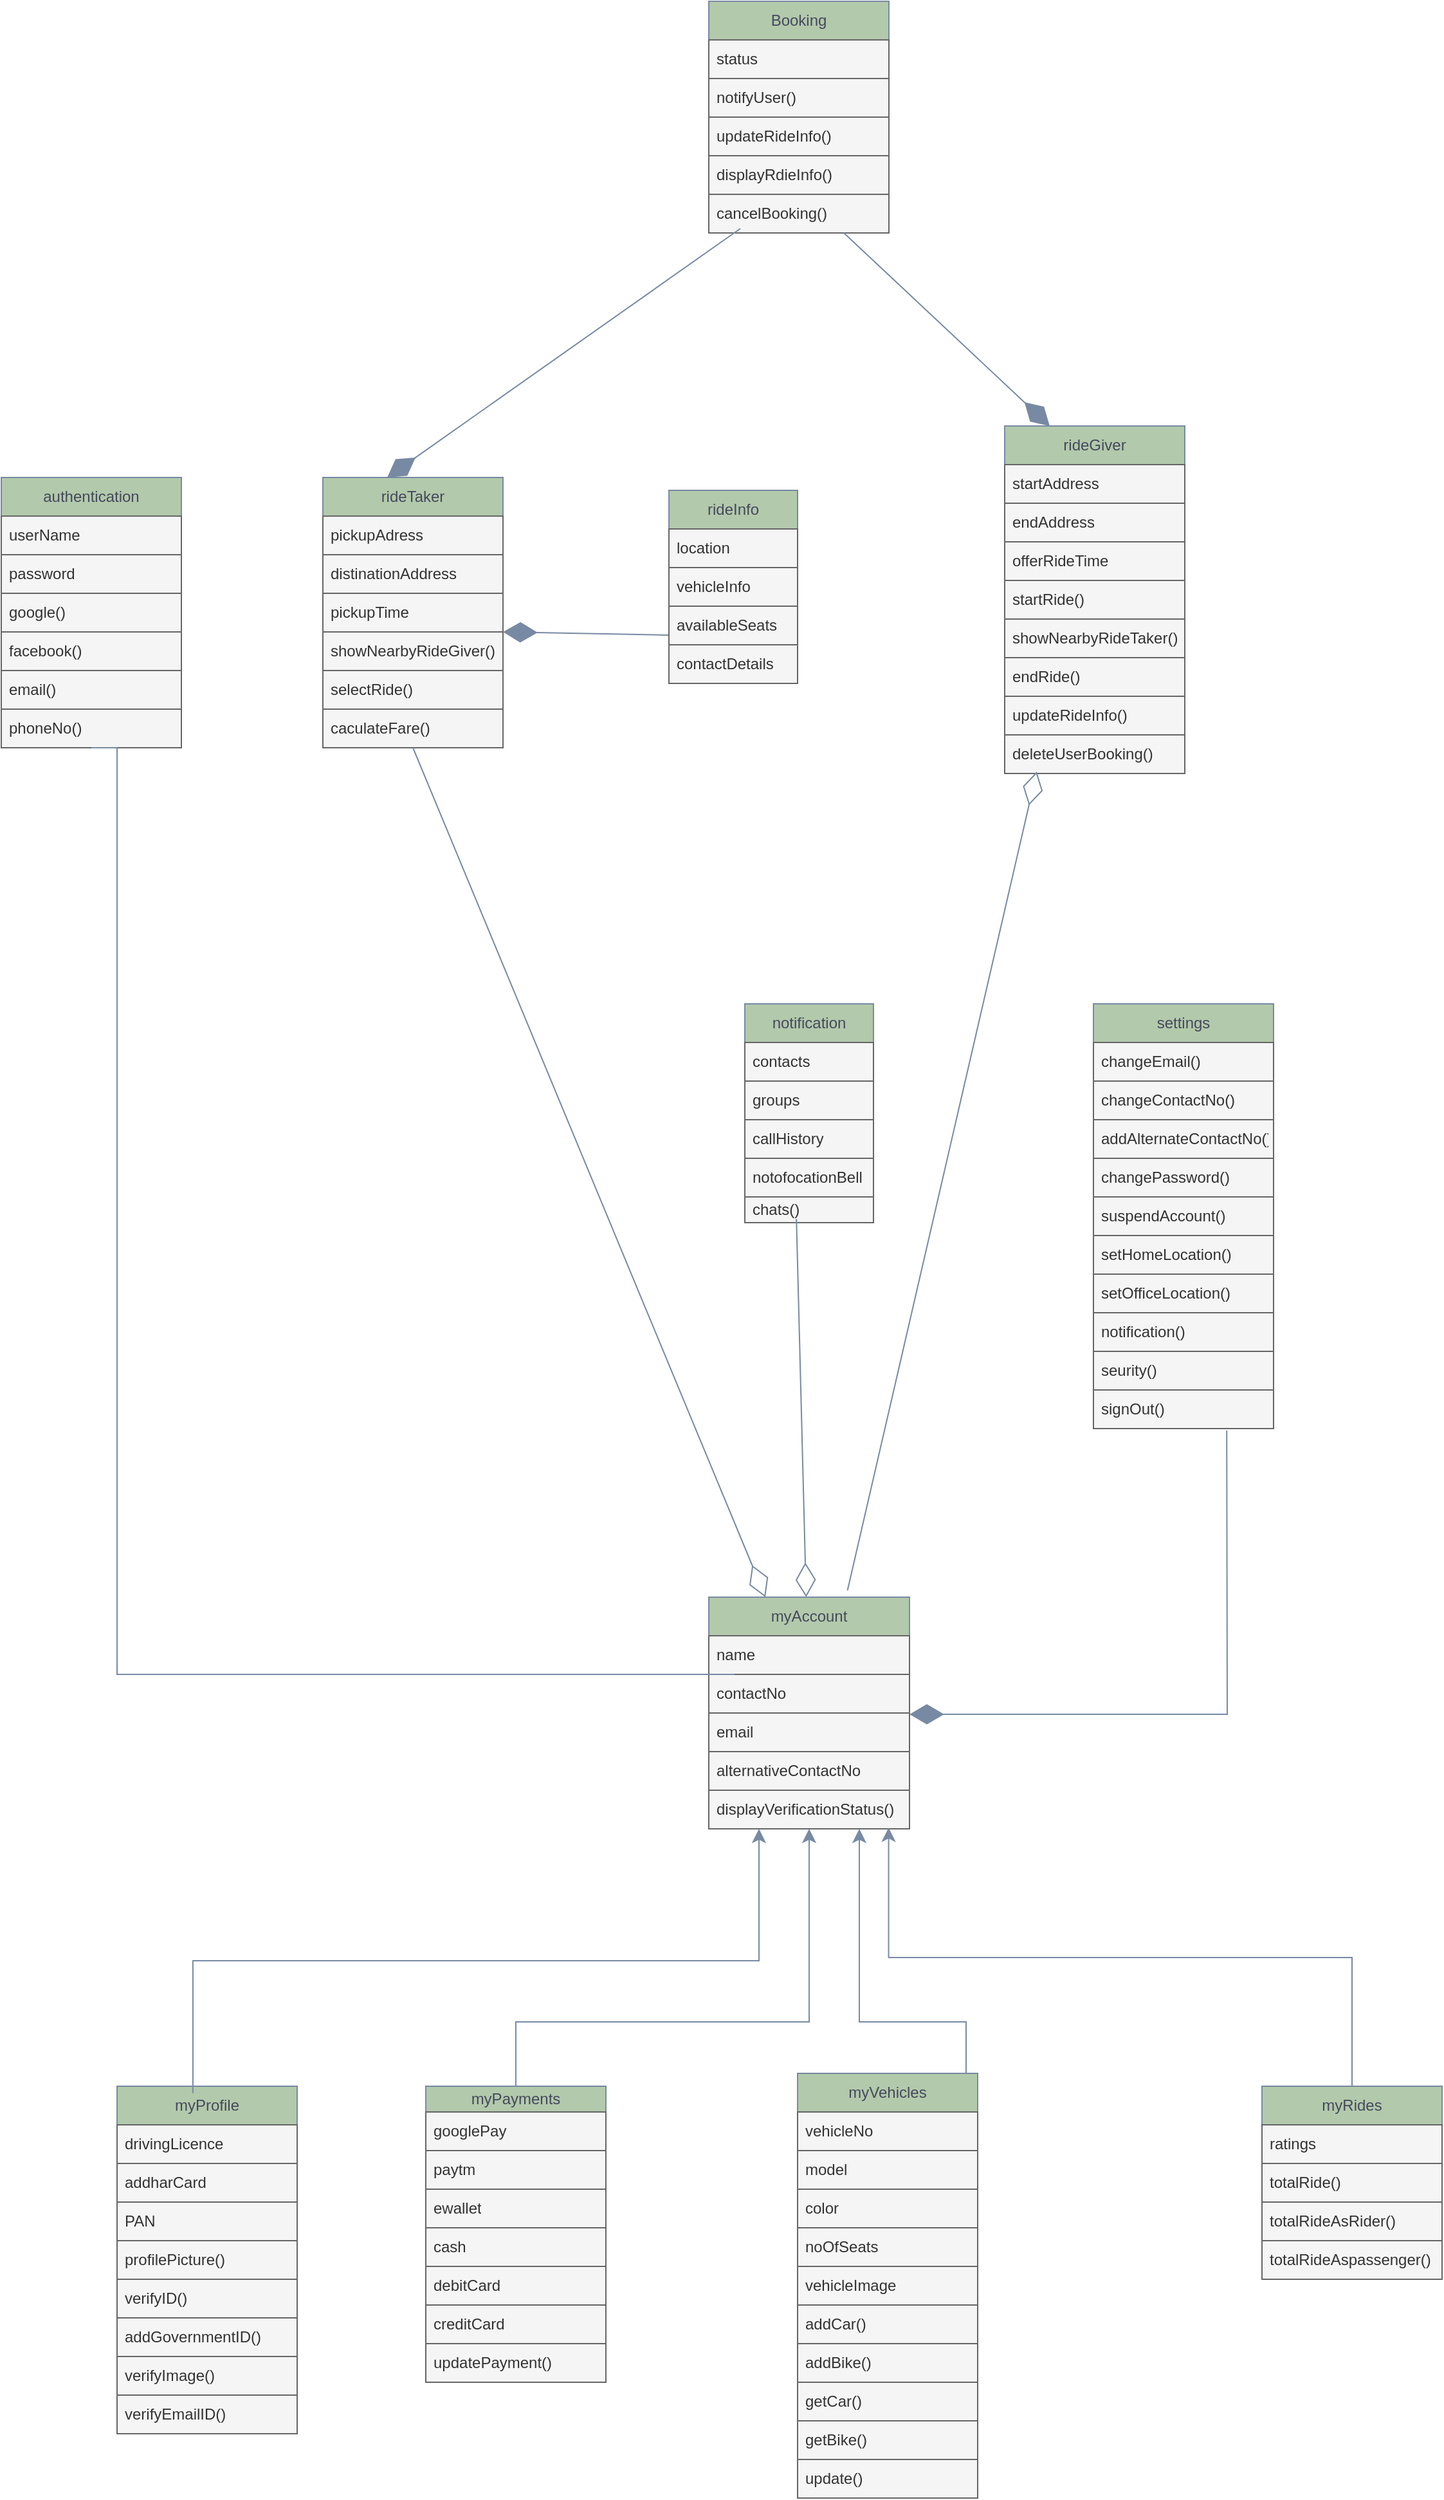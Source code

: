 <mxfile version="26.0.13">
  <diagram id="C5RBs43oDa-KdzZeNtuy" name="Page-1">
    <mxGraphModel dx="2625" dy="1510" grid="1" gridSize="10" guides="1" tooltips="1" connect="1" arrows="1" fold="1" page="1" pageScale="1" pageWidth="1500" pageHeight="1169" math="0" shadow="0">
      <root>
        <mxCell id="WIyWlLk6GJQsqaUBKTNV-0" />
        <mxCell id="WIyWlLk6GJQsqaUBKTNV-1" parent="WIyWlLk6GJQsqaUBKTNV-0" />
        <mxCell id="l2krwQJJ0GGQ2-K5IFNh-0" value="rideTaker" style="swimlane;fontStyle=0;childLayout=stackLayout;horizontal=1;startSize=30;horizontalStack=0;resizeParent=1;resizeParentMax=0;resizeLast=0;collapsible=1;marginBottom=0;whiteSpace=wrap;html=1;labelBackgroundColor=none;fillColor=#B2C9AB;strokeColor=#788AA3;fontColor=#46495D;" parent="WIyWlLk6GJQsqaUBKTNV-1" vertex="1">
          <mxGeometry x="400" y="420" width="140" height="210" as="geometry" />
        </mxCell>
        <mxCell id="l2krwQJJ0GGQ2-K5IFNh-1" value="pickupAdress" style="text;strokeColor=#666666;fillColor=#f5f5f5;align=left;verticalAlign=middle;spacingLeft=4;spacingRight=4;overflow=hidden;points=[[0,0.5],[1,0.5]];portConstraint=eastwest;rotatable=0;whiteSpace=wrap;html=1;labelBackgroundColor=none;fontColor=#333333;" parent="l2krwQJJ0GGQ2-K5IFNh-0" vertex="1">
          <mxGeometry y="30" width="140" height="30" as="geometry" />
        </mxCell>
        <mxCell id="l2krwQJJ0GGQ2-K5IFNh-2" value="distinationAddress" style="text;strokeColor=#666666;fillColor=#f5f5f5;align=left;verticalAlign=middle;spacingLeft=4;spacingRight=4;overflow=hidden;points=[[0,0.5],[1,0.5]];portConstraint=eastwest;rotatable=0;whiteSpace=wrap;html=1;labelBackgroundColor=none;fontColor=#333333;" parent="l2krwQJJ0GGQ2-K5IFNh-0" vertex="1">
          <mxGeometry y="60" width="140" height="30" as="geometry" />
        </mxCell>
        <mxCell id="l2krwQJJ0GGQ2-K5IFNh-3" value="pickupTime" style="text;strokeColor=#666666;fillColor=#f5f5f5;align=left;verticalAlign=middle;spacingLeft=4;spacingRight=4;overflow=hidden;points=[[0,0.5],[1,0.5]];portConstraint=eastwest;rotatable=0;whiteSpace=wrap;html=1;labelBackgroundColor=none;fontColor=#333333;" parent="l2krwQJJ0GGQ2-K5IFNh-0" vertex="1">
          <mxGeometry y="90" width="140" height="30" as="geometry" />
        </mxCell>
        <mxCell id="l2krwQJJ0GGQ2-K5IFNh-116" value="" style="endArrow=diamondThin;endFill=1;endSize=24;html=1;rounded=0;strokeColor=#788AA3;fontColor=#46495D;fillColor=#B2C9AB;exitX=0;exitY=0.75;exitDx=0;exitDy=0;" parent="l2krwQJJ0GGQ2-K5IFNh-0" source="l2krwQJJ0GGQ2-K5IFNh-8" edge="1">
          <mxGeometry width="160" relative="1" as="geometry">
            <mxPoint x="-20" y="120" as="sourcePoint" />
            <mxPoint x="140" y="120" as="targetPoint" />
          </mxGeometry>
        </mxCell>
        <mxCell id="l2krwQJJ0GGQ2-K5IFNh-64" value="showNearbyRideGiver()" style="text;strokeColor=#666666;fillColor=#f5f5f5;align=left;verticalAlign=middle;spacingLeft=4;spacingRight=4;overflow=hidden;points=[[0,0.5],[1,0.5]];portConstraint=eastwest;rotatable=0;whiteSpace=wrap;html=1;labelBackgroundColor=none;fontColor=#333333;" parent="l2krwQJJ0GGQ2-K5IFNh-0" vertex="1">
          <mxGeometry y="120" width="140" height="30" as="geometry" />
        </mxCell>
        <mxCell id="l2krwQJJ0GGQ2-K5IFNh-63" value="selectRide()" style="text;strokeColor=#666666;fillColor=#f5f5f5;align=left;verticalAlign=middle;spacingLeft=4;spacingRight=4;overflow=hidden;points=[[0,0.5],[1,0.5]];portConstraint=eastwest;rotatable=0;whiteSpace=wrap;html=1;labelBackgroundColor=none;fontColor=#333333;" parent="l2krwQJJ0GGQ2-K5IFNh-0" vertex="1">
          <mxGeometry y="150" width="140" height="30" as="geometry" />
        </mxCell>
        <mxCell id="l2krwQJJ0GGQ2-K5IFNh-62" value="caculateFare()" style="text;strokeColor=#666666;fillColor=#f5f5f5;align=left;verticalAlign=middle;spacingLeft=4;spacingRight=4;overflow=hidden;points=[[0,0.5],[1,0.5]];portConstraint=eastwest;rotatable=0;whiteSpace=wrap;html=1;labelBackgroundColor=none;fontColor=#333333;" parent="l2krwQJJ0GGQ2-K5IFNh-0" vertex="1">
          <mxGeometry y="180" width="140" height="30" as="geometry" />
        </mxCell>
        <mxCell id="l2krwQJJ0GGQ2-K5IFNh-4" value="authentication" style="swimlane;fontStyle=0;childLayout=stackLayout;horizontal=1;startSize=30;horizontalStack=0;resizeParent=1;resizeParentMax=0;resizeLast=0;collapsible=1;marginBottom=0;whiteSpace=wrap;html=1;labelBackgroundColor=none;fillColor=#B2C9AB;strokeColor=#788AA3;fontColor=#46495D;" parent="WIyWlLk6GJQsqaUBKTNV-1" vertex="1">
          <mxGeometry x="150" y="420" width="140" height="210" as="geometry" />
        </mxCell>
        <mxCell id="l2krwQJJ0GGQ2-K5IFNh-5" value="userName" style="text;strokeColor=#666666;fillColor=#f5f5f5;align=left;verticalAlign=middle;spacingLeft=4;spacingRight=4;overflow=hidden;points=[[0,0.5],[1,0.5]];portConstraint=eastwest;rotatable=0;whiteSpace=wrap;html=1;labelBackgroundColor=none;fontColor=#333333;" parent="l2krwQJJ0GGQ2-K5IFNh-4" vertex="1">
          <mxGeometry y="30" width="140" height="30" as="geometry" />
        </mxCell>
        <mxCell id="l2krwQJJ0GGQ2-K5IFNh-6" value="password" style="text;strokeColor=#666666;fillColor=#f5f5f5;align=left;verticalAlign=middle;spacingLeft=4;spacingRight=4;overflow=hidden;points=[[0,0.5],[1,0.5]];portConstraint=eastwest;rotatable=0;whiteSpace=wrap;html=1;labelBackgroundColor=none;fontColor=#333333;" parent="l2krwQJJ0GGQ2-K5IFNh-4" vertex="1">
          <mxGeometry y="60" width="140" height="30" as="geometry" />
        </mxCell>
        <mxCell id="l2krwQJJ0GGQ2-K5IFNh-7" value="google()" style="text;strokeColor=#666666;fillColor=#f5f5f5;align=left;verticalAlign=middle;spacingLeft=4;spacingRight=4;overflow=hidden;points=[[0,0.5],[1,0.5]];portConstraint=eastwest;rotatable=0;whiteSpace=wrap;html=1;labelBackgroundColor=none;fontColor=#333333;" parent="l2krwQJJ0GGQ2-K5IFNh-4" vertex="1">
          <mxGeometry y="90" width="140" height="30" as="geometry" />
        </mxCell>
        <mxCell id="l2krwQJJ0GGQ2-K5IFNh-61" value="facebook()" style="text;strokeColor=#666666;fillColor=#f5f5f5;align=left;verticalAlign=middle;spacingLeft=4;spacingRight=4;overflow=hidden;points=[[0,0.5],[1,0.5]];portConstraint=eastwest;rotatable=0;whiteSpace=wrap;html=1;labelBackgroundColor=none;fontColor=#333333;" parent="l2krwQJJ0GGQ2-K5IFNh-4" vertex="1">
          <mxGeometry y="120" width="140" height="30" as="geometry" />
        </mxCell>
        <mxCell id="l2krwQJJ0GGQ2-K5IFNh-60" value="email()" style="text;strokeColor=#666666;fillColor=#f5f5f5;align=left;verticalAlign=middle;spacingLeft=4;spacingRight=4;overflow=hidden;points=[[0,0.5],[1,0.5]];portConstraint=eastwest;rotatable=0;whiteSpace=wrap;html=1;labelBackgroundColor=none;fontColor=#333333;" parent="l2krwQJJ0GGQ2-K5IFNh-4" vertex="1">
          <mxGeometry y="150" width="140" height="30" as="geometry" />
        </mxCell>
        <mxCell id="l2krwQJJ0GGQ2-K5IFNh-59" value="phoneNo()" style="text;strokeColor=#666666;fillColor=#f5f5f5;align=left;verticalAlign=middle;spacingLeft=4;spacingRight=4;overflow=hidden;points=[[0,0.5],[1,0.5]];portConstraint=eastwest;rotatable=0;whiteSpace=wrap;html=1;labelBackgroundColor=none;fontColor=#333333;" parent="l2krwQJJ0GGQ2-K5IFNh-4" vertex="1">
          <mxGeometry y="180" width="140" height="30" as="geometry" />
        </mxCell>
        <mxCell id="l2krwQJJ0GGQ2-K5IFNh-8" value="rideInfo" style="swimlane;fontStyle=0;childLayout=stackLayout;horizontal=1;startSize=30;horizontalStack=0;resizeParent=1;resizeParentMax=0;resizeLast=0;collapsible=1;marginBottom=0;whiteSpace=wrap;html=1;labelBackgroundColor=none;fillColor=#B2C9AB;strokeColor=#788AA3;fontColor=#46495D;" parent="WIyWlLk6GJQsqaUBKTNV-1" vertex="1">
          <mxGeometry x="669" y="430" width="100" height="150" as="geometry" />
        </mxCell>
        <mxCell id="l2krwQJJ0GGQ2-K5IFNh-9" value="location" style="text;strokeColor=#666666;fillColor=#f5f5f5;align=left;verticalAlign=middle;spacingLeft=4;spacingRight=4;overflow=hidden;points=[[0,0.5],[1,0.5]];portConstraint=eastwest;rotatable=0;whiteSpace=wrap;html=1;labelBackgroundColor=none;fontColor=#333333;" parent="l2krwQJJ0GGQ2-K5IFNh-8" vertex="1">
          <mxGeometry y="30" width="100" height="30" as="geometry" />
        </mxCell>
        <mxCell id="l2krwQJJ0GGQ2-K5IFNh-10" value="vehicleInfo" style="text;strokeColor=#666666;fillColor=#f5f5f5;align=left;verticalAlign=middle;spacingLeft=4;spacingRight=4;overflow=hidden;points=[[0,0.5],[1,0.5]];portConstraint=eastwest;rotatable=0;whiteSpace=wrap;html=1;labelBackgroundColor=none;fontColor=#333333;" parent="l2krwQJJ0GGQ2-K5IFNh-8" vertex="1">
          <mxGeometry y="60" width="100" height="30" as="geometry" />
        </mxCell>
        <mxCell id="l2krwQJJ0GGQ2-K5IFNh-11" value="availableSeats" style="text;strokeColor=#666666;fillColor=#f5f5f5;align=left;verticalAlign=middle;spacingLeft=4;spacingRight=4;overflow=hidden;points=[[0,0.5],[1,0.5]];portConstraint=eastwest;rotatable=0;whiteSpace=wrap;html=1;labelBackgroundColor=none;fontColor=#333333;" parent="l2krwQJJ0GGQ2-K5IFNh-8" vertex="1">
          <mxGeometry y="90" width="100" height="30" as="geometry" />
        </mxCell>
        <mxCell id="l2krwQJJ0GGQ2-K5IFNh-65" value="contactDetails" style="text;strokeColor=#666666;fillColor=#f5f5f5;align=left;verticalAlign=middle;spacingLeft=4;spacingRight=4;overflow=hidden;points=[[0,0.5],[1,0.5]];portConstraint=eastwest;rotatable=0;whiteSpace=wrap;html=1;labelBackgroundColor=none;fontColor=#333333;" parent="l2krwQJJ0GGQ2-K5IFNh-8" vertex="1">
          <mxGeometry y="120" width="100" height="30" as="geometry" />
        </mxCell>
        <mxCell id="l2krwQJJ0GGQ2-K5IFNh-12" value="rideGiver" style="swimlane;fontStyle=0;childLayout=stackLayout;horizontal=1;startSize=30;horizontalStack=0;resizeParent=1;resizeParentMax=0;resizeLast=0;collapsible=1;marginBottom=0;whiteSpace=wrap;html=1;labelBackgroundColor=none;fillColor=#B2C9AB;strokeColor=#788AA3;fontColor=#46495D;" parent="WIyWlLk6GJQsqaUBKTNV-1" vertex="1">
          <mxGeometry x="930" y="380" width="140" height="270" as="geometry" />
        </mxCell>
        <mxCell id="l2krwQJJ0GGQ2-K5IFNh-13" value="startAddress" style="text;strokeColor=#666666;fillColor=#f5f5f5;align=left;verticalAlign=middle;spacingLeft=4;spacingRight=4;overflow=hidden;points=[[0,0.5],[1,0.5]];portConstraint=eastwest;rotatable=0;whiteSpace=wrap;html=1;labelBackgroundColor=none;fontColor=#333333;" parent="l2krwQJJ0GGQ2-K5IFNh-12" vertex="1">
          <mxGeometry y="30" width="140" height="30" as="geometry" />
        </mxCell>
        <mxCell id="l2krwQJJ0GGQ2-K5IFNh-14" value="endAddress" style="text;strokeColor=#666666;fillColor=#f5f5f5;align=left;verticalAlign=middle;spacingLeft=4;spacingRight=4;overflow=hidden;points=[[0,0.5],[1,0.5]];portConstraint=eastwest;rotatable=0;whiteSpace=wrap;html=1;labelBackgroundColor=none;fontColor=#333333;" parent="l2krwQJJ0GGQ2-K5IFNh-12" vertex="1">
          <mxGeometry y="60" width="140" height="30" as="geometry" />
        </mxCell>
        <mxCell id="l2krwQJJ0GGQ2-K5IFNh-15" value="offerRideTime" style="text;strokeColor=#666666;fillColor=#f5f5f5;align=left;verticalAlign=middle;spacingLeft=4;spacingRight=4;overflow=hidden;points=[[0,0.5],[1,0.5]];portConstraint=eastwest;rotatable=0;whiteSpace=wrap;html=1;labelBackgroundColor=none;fontColor=#333333;" parent="l2krwQJJ0GGQ2-K5IFNh-12" vertex="1">
          <mxGeometry y="90" width="140" height="30" as="geometry" />
        </mxCell>
        <mxCell id="l2krwQJJ0GGQ2-K5IFNh-70" value="startRide()" style="text;strokeColor=#666666;fillColor=#f5f5f5;align=left;verticalAlign=middle;spacingLeft=4;spacingRight=4;overflow=hidden;points=[[0,0.5],[1,0.5]];portConstraint=eastwest;rotatable=0;whiteSpace=wrap;html=1;labelBackgroundColor=none;fontColor=#333333;" parent="l2krwQJJ0GGQ2-K5IFNh-12" vertex="1">
          <mxGeometry y="120" width="140" height="30" as="geometry" />
        </mxCell>
        <mxCell id="l2krwQJJ0GGQ2-K5IFNh-69" value="showNearbyRideTaker()" style="text;strokeColor=#666666;fillColor=#f5f5f5;align=left;verticalAlign=middle;spacingLeft=4;spacingRight=4;overflow=hidden;points=[[0,0.5],[1,0.5]];portConstraint=eastwest;rotatable=0;whiteSpace=wrap;html=1;labelBackgroundColor=none;fontColor=#333333;" parent="l2krwQJJ0GGQ2-K5IFNh-12" vertex="1">
          <mxGeometry y="150" width="140" height="30" as="geometry" />
        </mxCell>
        <mxCell id="l2krwQJJ0GGQ2-K5IFNh-68" value="endRide()" style="text;strokeColor=#666666;fillColor=#f5f5f5;align=left;verticalAlign=middle;spacingLeft=4;spacingRight=4;overflow=hidden;points=[[0,0.5],[1,0.5]];portConstraint=eastwest;rotatable=0;whiteSpace=wrap;html=1;labelBackgroundColor=none;fontColor=#333333;" parent="l2krwQJJ0GGQ2-K5IFNh-12" vertex="1">
          <mxGeometry y="180" width="140" height="30" as="geometry" />
        </mxCell>
        <mxCell id="l2krwQJJ0GGQ2-K5IFNh-67" value="updateRideInfo()" style="text;strokeColor=#666666;fillColor=#f5f5f5;align=left;verticalAlign=middle;spacingLeft=4;spacingRight=4;overflow=hidden;points=[[0,0.5],[1,0.5]];portConstraint=eastwest;rotatable=0;whiteSpace=wrap;html=1;labelBackgroundColor=none;fontColor=#333333;" parent="l2krwQJJ0GGQ2-K5IFNh-12" vertex="1">
          <mxGeometry y="210" width="140" height="30" as="geometry" />
        </mxCell>
        <mxCell id="l2krwQJJ0GGQ2-K5IFNh-66" value="deleteUserBooking()" style="text;strokeColor=#666666;fillColor=#f5f5f5;align=left;verticalAlign=middle;spacingLeft=4;spacingRight=4;overflow=hidden;points=[[0,0.5],[1,0.5]];portConstraint=eastwest;rotatable=0;whiteSpace=wrap;html=1;labelBackgroundColor=none;fontColor=#333333;" parent="l2krwQJJ0GGQ2-K5IFNh-12" vertex="1">
          <mxGeometry y="240" width="140" height="30" as="geometry" />
        </mxCell>
        <mxCell id="l2krwQJJ0GGQ2-K5IFNh-16" value="notification" style="swimlane;fontStyle=0;childLayout=stackLayout;horizontal=1;startSize=30;horizontalStack=0;resizeParent=1;resizeParentMax=0;resizeLast=0;collapsible=1;marginBottom=0;whiteSpace=wrap;html=1;labelBackgroundColor=none;fillColor=#B2C9AB;strokeColor=#788AA3;fontColor=#46495D;" parent="WIyWlLk6GJQsqaUBKTNV-1" vertex="1">
          <mxGeometry x="728" y="829" width="100" height="170" as="geometry" />
        </mxCell>
        <mxCell id="l2krwQJJ0GGQ2-K5IFNh-17" value="contacts" style="text;strokeColor=#666666;fillColor=#f5f5f5;align=left;verticalAlign=middle;spacingLeft=4;spacingRight=4;overflow=hidden;points=[[0,0.5],[1,0.5]];portConstraint=eastwest;rotatable=0;whiteSpace=wrap;html=1;labelBackgroundColor=none;fontColor=#333333;" parent="l2krwQJJ0GGQ2-K5IFNh-16" vertex="1">
          <mxGeometry y="30" width="100" height="30" as="geometry" />
        </mxCell>
        <mxCell id="l2krwQJJ0GGQ2-K5IFNh-18" value="groups" style="text;strokeColor=#666666;fillColor=#f5f5f5;align=left;verticalAlign=middle;spacingLeft=4;spacingRight=4;overflow=hidden;points=[[0,0.5],[1,0.5]];portConstraint=eastwest;rotatable=0;whiteSpace=wrap;html=1;labelBackgroundColor=none;fontColor=#333333;" parent="l2krwQJJ0GGQ2-K5IFNh-16" vertex="1">
          <mxGeometry y="60" width="100" height="30" as="geometry" />
        </mxCell>
        <mxCell id="l2krwQJJ0GGQ2-K5IFNh-19" value="callHistory" style="text;strokeColor=#666666;fillColor=#f5f5f5;align=left;verticalAlign=middle;spacingLeft=4;spacingRight=4;overflow=hidden;points=[[0,0.5],[1,0.5]];portConstraint=eastwest;rotatable=0;whiteSpace=wrap;html=1;labelBackgroundColor=none;fontColor=#333333;" parent="l2krwQJJ0GGQ2-K5IFNh-16" vertex="1">
          <mxGeometry y="90" width="100" height="30" as="geometry" />
        </mxCell>
        <mxCell id="l2krwQJJ0GGQ2-K5IFNh-72" value="notofocationBell" style="text;strokeColor=#666666;fillColor=#f5f5f5;align=left;verticalAlign=middle;spacingLeft=4;spacingRight=4;overflow=hidden;points=[[0,0.5],[1,0.5]];portConstraint=eastwest;rotatable=0;whiteSpace=wrap;html=1;labelBackgroundColor=none;fontColor=#333333;" parent="l2krwQJJ0GGQ2-K5IFNh-16" vertex="1">
          <mxGeometry y="120" width="100" height="30" as="geometry" />
        </mxCell>
        <mxCell id="l2krwQJJ0GGQ2-K5IFNh-71" value="chats()" style="text;strokeColor=#666666;fillColor=#f5f5f5;align=left;verticalAlign=middle;spacingLeft=4;spacingRight=4;overflow=hidden;points=[[0,0.5],[1,0.5]];portConstraint=eastwest;rotatable=0;whiteSpace=wrap;html=1;labelBackgroundColor=none;fontColor=#333333;" parent="l2krwQJJ0GGQ2-K5IFNh-16" vertex="1">
          <mxGeometry y="150" width="100" height="20" as="geometry" />
        </mxCell>
        <mxCell id="l2krwQJJ0GGQ2-K5IFNh-24" value="settings" style="swimlane;fontStyle=0;childLayout=stackLayout;horizontal=1;startSize=30;horizontalStack=0;resizeParent=1;resizeParentMax=0;resizeLast=0;collapsible=1;marginBottom=0;whiteSpace=wrap;html=1;labelBackgroundColor=none;fillColor=#B2C9AB;strokeColor=#788AA3;fontColor=#46495D;" parent="WIyWlLk6GJQsqaUBKTNV-1" vertex="1">
          <mxGeometry x="999" y="829" width="140" height="330" as="geometry" />
        </mxCell>
        <mxCell id="l2krwQJJ0GGQ2-K5IFNh-25" value="changeEmail()" style="text;strokeColor=#666666;fillColor=#f5f5f5;align=left;verticalAlign=middle;spacingLeft=4;spacingRight=4;overflow=hidden;points=[[0,0.5],[1,0.5]];portConstraint=eastwest;rotatable=0;whiteSpace=wrap;html=1;labelBackgroundColor=none;fontColor=#333333;" parent="l2krwQJJ0GGQ2-K5IFNh-24" vertex="1">
          <mxGeometry y="30" width="140" height="30" as="geometry" />
        </mxCell>
        <mxCell id="l2krwQJJ0GGQ2-K5IFNh-26" value="changeContactNo()" style="text;strokeColor=#666666;fillColor=#f5f5f5;align=left;verticalAlign=middle;spacingLeft=4;spacingRight=4;overflow=hidden;points=[[0,0.5],[1,0.5]];portConstraint=eastwest;rotatable=0;whiteSpace=wrap;html=1;labelBackgroundColor=none;fontColor=#333333;" parent="l2krwQJJ0GGQ2-K5IFNh-24" vertex="1">
          <mxGeometry y="60" width="140" height="30" as="geometry" />
        </mxCell>
        <mxCell id="l2krwQJJ0GGQ2-K5IFNh-27" value="addAlternateContactNo()" style="text;strokeColor=#666666;fillColor=#f5f5f5;align=left;verticalAlign=middle;spacingLeft=4;spacingRight=4;overflow=hidden;points=[[0,0.5],[1,0.5]];portConstraint=eastwest;rotatable=0;whiteSpace=wrap;html=1;labelBackgroundColor=none;fontColor=#333333;" parent="l2krwQJJ0GGQ2-K5IFNh-24" vertex="1">
          <mxGeometry y="90" width="140" height="30" as="geometry" />
        </mxCell>
        <mxCell id="l2krwQJJ0GGQ2-K5IFNh-79" value="changePassword()" style="text;strokeColor=#666666;fillColor=#f5f5f5;align=left;verticalAlign=middle;spacingLeft=4;spacingRight=4;overflow=hidden;points=[[0,0.5],[1,0.5]];portConstraint=eastwest;rotatable=0;whiteSpace=wrap;html=1;labelBackgroundColor=none;fontColor=#333333;" parent="l2krwQJJ0GGQ2-K5IFNh-24" vertex="1">
          <mxGeometry y="120" width="140" height="30" as="geometry" />
        </mxCell>
        <mxCell id="l2krwQJJ0GGQ2-K5IFNh-78" value="suspendAccount()" style="text;strokeColor=#666666;fillColor=#f5f5f5;align=left;verticalAlign=middle;spacingLeft=4;spacingRight=4;overflow=hidden;points=[[0,0.5],[1,0.5]];portConstraint=eastwest;rotatable=0;whiteSpace=wrap;html=1;labelBackgroundColor=none;fontColor=#333333;" parent="l2krwQJJ0GGQ2-K5IFNh-24" vertex="1">
          <mxGeometry y="150" width="140" height="30" as="geometry" />
        </mxCell>
        <mxCell id="l2krwQJJ0GGQ2-K5IFNh-77" value="setHomeLocation()" style="text;strokeColor=#666666;fillColor=#f5f5f5;align=left;verticalAlign=middle;spacingLeft=4;spacingRight=4;overflow=hidden;points=[[0,0.5],[1,0.5]];portConstraint=eastwest;rotatable=0;whiteSpace=wrap;html=1;labelBackgroundColor=none;fontColor=#333333;" parent="l2krwQJJ0GGQ2-K5IFNh-24" vertex="1">
          <mxGeometry y="180" width="140" height="30" as="geometry" />
        </mxCell>
        <mxCell id="l2krwQJJ0GGQ2-K5IFNh-76" value="setOfficeLocation()" style="text;strokeColor=#666666;fillColor=#f5f5f5;align=left;verticalAlign=middle;spacingLeft=4;spacingRight=4;overflow=hidden;points=[[0,0.5],[1,0.5]];portConstraint=eastwest;rotatable=0;whiteSpace=wrap;html=1;labelBackgroundColor=none;fontColor=#333333;" parent="l2krwQJJ0GGQ2-K5IFNh-24" vertex="1">
          <mxGeometry y="210" width="140" height="30" as="geometry" />
        </mxCell>
        <mxCell id="l2krwQJJ0GGQ2-K5IFNh-75" value="notification()" style="text;strokeColor=#666666;fillColor=#f5f5f5;align=left;verticalAlign=middle;spacingLeft=4;spacingRight=4;overflow=hidden;points=[[0,0.5],[1,0.5]];portConstraint=eastwest;rotatable=0;whiteSpace=wrap;html=1;labelBackgroundColor=none;fontColor=#333333;" parent="l2krwQJJ0GGQ2-K5IFNh-24" vertex="1">
          <mxGeometry y="240" width="140" height="30" as="geometry" />
        </mxCell>
        <mxCell id="l2krwQJJ0GGQ2-K5IFNh-74" value="seurity()" style="text;strokeColor=#666666;fillColor=#f5f5f5;align=left;verticalAlign=middle;spacingLeft=4;spacingRight=4;overflow=hidden;points=[[0,0.5],[1,0.5]];portConstraint=eastwest;rotatable=0;whiteSpace=wrap;html=1;labelBackgroundColor=none;fontColor=#333333;" parent="l2krwQJJ0GGQ2-K5IFNh-24" vertex="1">
          <mxGeometry y="270" width="140" height="30" as="geometry" />
        </mxCell>
        <mxCell id="l2krwQJJ0GGQ2-K5IFNh-73" value="signOut()" style="text;strokeColor=#666666;fillColor=#f5f5f5;align=left;verticalAlign=middle;spacingLeft=4;spacingRight=4;overflow=hidden;points=[[0,0.5],[1,0.5]];portConstraint=eastwest;rotatable=0;whiteSpace=wrap;html=1;labelBackgroundColor=none;fontColor=#333333;" parent="l2krwQJJ0GGQ2-K5IFNh-24" vertex="1">
          <mxGeometry y="300" width="140" height="30" as="geometry" />
        </mxCell>
        <mxCell id="l2krwQJJ0GGQ2-K5IFNh-28" value="myAccount" style="swimlane;fontStyle=0;childLayout=stackLayout;horizontal=1;startSize=30;horizontalStack=0;resizeParent=1;resizeParentMax=0;resizeLast=0;collapsible=1;marginBottom=0;whiteSpace=wrap;html=1;labelBackgroundColor=none;fillColor=#B2C9AB;strokeColor=#788AA3;fontColor=#46495D;" parent="WIyWlLk6GJQsqaUBKTNV-1" vertex="1">
          <mxGeometry x="700" y="1290" width="156" height="180" as="geometry" />
        </mxCell>
        <mxCell id="l2krwQJJ0GGQ2-K5IFNh-29" value="name" style="text;strokeColor=#666666;fillColor=#f5f5f5;align=left;verticalAlign=middle;spacingLeft=4;spacingRight=4;overflow=hidden;points=[[0,0.5],[1,0.5]];portConstraint=eastwest;rotatable=0;whiteSpace=wrap;html=1;labelBackgroundColor=none;fontColor=#333333;" parent="l2krwQJJ0GGQ2-K5IFNh-28" vertex="1">
          <mxGeometry y="30" width="156" height="30" as="geometry" />
        </mxCell>
        <mxCell id="l2krwQJJ0GGQ2-K5IFNh-30" value="contactNo" style="text;strokeColor=#666666;fillColor=#f5f5f5;align=left;verticalAlign=middle;spacingLeft=4;spacingRight=4;overflow=hidden;points=[[0,0.5],[1,0.5]];portConstraint=eastwest;rotatable=0;whiteSpace=wrap;html=1;labelBackgroundColor=none;fontColor=#333333;" parent="l2krwQJJ0GGQ2-K5IFNh-28" vertex="1">
          <mxGeometry y="60" width="156" height="30" as="geometry" />
        </mxCell>
        <mxCell id="l2krwQJJ0GGQ2-K5IFNh-31" value="email" style="text;strokeColor=#666666;fillColor=#f5f5f5;align=left;verticalAlign=middle;spacingLeft=4;spacingRight=4;overflow=hidden;points=[[0,0.5],[1,0.5]];portConstraint=eastwest;rotatable=0;whiteSpace=wrap;html=1;labelBackgroundColor=none;fontColor=#333333;" parent="l2krwQJJ0GGQ2-K5IFNh-28" vertex="1">
          <mxGeometry y="90" width="156" height="30" as="geometry" />
        </mxCell>
        <mxCell id="l2krwQJJ0GGQ2-K5IFNh-82" value="alternativeContactNo" style="text;strokeColor=#666666;fillColor=#f5f5f5;align=left;verticalAlign=middle;spacingLeft=4;spacingRight=4;overflow=hidden;points=[[0,0.5],[1,0.5]];portConstraint=eastwest;rotatable=0;whiteSpace=wrap;html=1;labelBackgroundColor=none;fontColor=#333333;" parent="l2krwQJJ0GGQ2-K5IFNh-28" vertex="1">
          <mxGeometry y="120" width="156" height="30" as="geometry" />
        </mxCell>
        <mxCell id="l2krwQJJ0GGQ2-K5IFNh-81" value="displayVerificationStatus()" style="text;strokeColor=#666666;fillColor=#f5f5f5;align=left;verticalAlign=middle;spacingLeft=4;spacingRight=4;overflow=hidden;points=[[0,0.5],[1,0.5]];portConstraint=eastwest;rotatable=0;whiteSpace=wrap;html=1;labelBackgroundColor=none;fontColor=#333333;" parent="l2krwQJJ0GGQ2-K5IFNh-28" vertex="1">
          <mxGeometry y="150" width="156" height="30" as="geometry" />
        </mxCell>
        <mxCell id="l2krwQJJ0GGQ2-K5IFNh-32" value="myPayments" style="swimlane;fontStyle=0;childLayout=stackLayout;horizontal=1;startSize=20;horizontalStack=0;resizeParent=1;resizeParentMax=0;resizeLast=0;collapsible=1;marginBottom=0;whiteSpace=wrap;html=1;labelBackgroundColor=none;fillColor=#B2C9AB;strokeColor=#788AA3;fontColor=#46495D;" parent="WIyWlLk6GJQsqaUBKTNV-1" vertex="1">
          <mxGeometry x="480" y="1670" width="140" height="230" as="geometry" />
        </mxCell>
        <mxCell id="l2krwQJJ0GGQ2-K5IFNh-33" value="googlePay" style="text;strokeColor=#666666;fillColor=#f5f5f5;align=left;verticalAlign=middle;spacingLeft=4;spacingRight=4;overflow=hidden;points=[[0,0.5],[1,0.5]];portConstraint=eastwest;rotatable=0;whiteSpace=wrap;html=1;labelBackgroundColor=none;fontColor=#333333;" parent="l2krwQJJ0GGQ2-K5IFNh-32" vertex="1">
          <mxGeometry y="20" width="140" height="30" as="geometry" />
        </mxCell>
        <mxCell id="l2krwQJJ0GGQ2-K5IFNh-34" value="paytm" style="text;strokeColor=#666666;fillColor=#f5f5f5;align=left;verticalAlign=middle;spacingLeft=4;spacingRight=4;overflow=hidden;points=[[0,0.5],[1,0.5]];portConstraint=eastwest;rotatable=0;whiteSpace=wrap;html=1;labelBackgroundColor=none;fontColor=#333333;" parent="l2krwQJJ0GGQ2-K5IFNh-32" vertex="1">
          <mxGeometry y="50" width="140" height="30" as="geometry" />
        </mxCell>
        <mxCell id="l2krwQJJ0GGQ2-K5IFNh-35" value="ewallet" style="text;strokeColor=#666666;fillColor=#f5f5f5;align=left;verticalAlign=middle;spacingLeft=4;spacingRight=4;overflow=hidden;points=[[0,0.5],[1,0.5]];portConstraint=eastwest;rotatable=0;whiteSpace=wrap;html=1;labelBackgroundColor=none;fontColor=#333333;" parent="l2krwQJJ0GGQ2-K5IFNh-32" vertex="1">
          <mxGeometry y="80" width="140" height="30" as="geometry" />
        </mxCell>
        <mxCell id="l2krwQJJ0GGQ2-K5IFNh-91" value="cash" style="text;strokeColor=#666666;fillColor=#f5f5f5;align=left;verticalAlign=middle;spacingLeft=4;spacingRight=4;overflow=hidden;points=[[0,0.5],[1,0.5]];portConstraint=eastwest;rotatable=0;whiteSpace=wrap;html=1;labelBackgroundColor=none;fontColor=#333333;" parent="l2krwQJJ0GGQ2-K5IFNh-32" vertex="1">
          <mxGeometry y="110" width="140" height="30" as="geometry" />
        </mxCell>
        <mxCell id="l2krwQJJ0GGQ2-K5IFNh-90" value="debitCard" style="text;strokeColor=#666666;fillColor=#f5f5f5;align=left;verticalAlign=middle;spacingLeft=4;spacingRight=4;overflow=hidden;points=[[0,0.5],[1,0.5]];portConstraint=eastwest;rotatable=0;whiteSpace=wrap;html=1;labelBackgroundColor=none;fontColor=#333333;" parent="l2krwQJJ0GGQ2-K5IFNh-32" vertex="1">
          <mxGeometry y="140" width="140" height="30" as="geometry" />
        </mxCell>
        <mxCell id="l2krwQJJ0GGQ2-K5IFNh-89" value="creditCard" style="text;strokeColor=#666666;fillColor=#f5f5f5;align=left;verticalAlign=middle;spacingLeft=4;spacingRight=4;overflow=hidden;points=[[0,0.5],[1,0.5]];portConstraint=eastwest;rotatable=0;whiteSpace=wrap;html=1;labelBackgroundColor=none;fontColor=#333333;" parent="l2krwQJJ0GGQ2-K5IFNh-32" vertex="1">
          <mxGeometry y="170" width="140" height="30" as="geometry" />
        </mxCell>
        <mxCell id="l2krwQJJ0GGQ2-K5IFNh-92" value="updatePayment()" style="text;strokeColor=#666666;fillColor=#f5f5f5;align=left;verticalAlign=middle;spacingLeft=4;spacingRight=4;overflow=hidden;points=[[0,0.5],[1,0.5]];portConstraint=eastwest;rotatable=0;whiteSpace=wrap;html=1;labelBackgroundColor=none;fontColor=#333333;" parent="l2krwQJJ0GGQ2-K5IFNh-32" vertex="1">
          <mxGeometry y="200" width="140" height="30" as="geometry" />
        </mxCell>
        <mxCell id="l2krwQJJ0GGQ2-K5IFNh-36" value="myVehicles" style="swimlane;fontStyle=0;childLayout=stackLayout;horizontal=1;startSize=30;horizontalStack=0;resizeParent=1;resizeParentMax=0;resizeLast=0;collapsible=1;marginBottom=0;whiteSpace=wrap;html=1;labelBackgroundColor=none;fillColor=#B2C9AB;strokeColor=#788AA3;fontColor=#46495D;" parent="WIyWlLk6GJQsqaUBKTNV-1" vertex="1">
          <mxGeometry x="769" y="1660" width="140" height="330" as="geometry" />
        </mxCell>
        <mxCell id="l2krwQJJ0GGQ2-K5IFNh-37" value="vehicleNo" style="text;strokeColor=#666666;fillColor=#f5f5f5;align=left;verticalAlign=middle;spacingLeft=4;spacingRight=4;overflow=hidden;points=[[0,0.5],[1,0.5]];portConstraint=eastwest;rotatable=0;whiteSpace=wrap;html=1;labelBackgroundColor=none;fontColor=#333333;" parent="l2krwQJJ0GGQ2-K5IFNh-36" vertex="1">
          <mxGeometry y="30" width="140" height="30" as="geometry" />
        </mxCell>
        <mxCell id="l2krwQJJ0GGQ2-K5IFNh-38" value="model" style="text;strokeColor=#666666;fillColor=#f5f5f5;align=left;verticalAlign=middle;spacingLeft=4;spacingRight=4;overflow=hidden;points=[[0,0.5],[1,0.5]];portConstraint=eastwest;rotatable=0;whiteSpace=wrap;html=1;labelBackgroundColor=none;fontColor=#333333;" parent="l2krwQJJ0GGQ2-K5IFNh-36" vertex="1">
          <mxGeometry y="60" width="140" height="30" as="geometry" />
        </mxCell>
        <mxCell id="l2krwQJJ0GGQ2-K5IFNh-39" value="color" style="text;strokeColor=#666666;fillColor=#f5f5f5;align=left;verticalAlign=middle;spacingLeft=4;spacingRight=4;overflow=hidden;points=[[0,0.5],[1,0.5]];portConstraint=eastwest;rotatable=0;whiteSpace=wrap;html=1;labelBackgroundColor=none;fontColor=#333333;" parent="l2krwQJJ0GGQ2-K5IFNh-36" vertex="1">
          <mxGeometry y="90" width="140" height="30" as="geometry" />
        </mxCell>
        <mxCell id="l2krwQJJ0GGQ2-K5IFNh-99" value="noOfSeats" style="text;strokeColor=#666666;fillColor=#f5f5f5;align=left;verticalAlign=middle;spacingLeft=4;spacingRight=4;overflow=hidden;points=[[0,0.5],[1,0.5]];portConstraint=eastwest;rotatable=0;whiteSpace=wrap;html=1;labelBackgroundColor=none;fontColor=#333333;" parent="l2krwQJJ0GGQ2-K5IFNh-36" vertex="1">
          <mxGeometry y="120" width="140" height="30" as="geometry" />
        </mxCell>
        <mxCell id="l2krwQJJ0GGQ2-K5IFNh-98" value="vehicleImage" style="text;strokeColor=#666666;fillColor=#f5f5f5;align=left;verticalAlign=middle;spacingLeft=4;spacingRight=4;overflow=hidden;points=[[0,0.5],[1,0.5]];portConstraint=eastwest;rotatable=0;whiteSpace=wrap;html=1;labelBackgroundColor=none;fontColor=#333333;" parent="l2krwQJJ0GGQ2-K5IFNh-36" vertex="1">
          <mxGeometry y="150" width="140" height="30" as="geometry" />
        </mxCell>
        <mxCell id="l2krwQJJ0GGQ2-K5IFNh-97" value="addCar()" style="text;strokeColor=#666666;fillColor=#f5f5f5;align=left;verticalAlign=middle;spacingLeft=4;spacingRight=4;overflow=hidden;points=[[0,0.5],[1,0.5]];portConstraint=eastwest;rotatable=0;whiteSpace=wrap;html=1;labelBackgroundColor=none;fontColor=#333333;" parent="l2krwQJJ0GGQ2-K5IFNh-36" vertex="1">
          <mxGeometry y="180" width="140" height="30" as="geometry" />
        </mxCell>
        <mxCell id="l2krwQJJ0GGQ2-K5IFNh-96" value="addBike()" style="text;strokeColor=#666666;fillColor=#f5f5f5;align=left;verticalAlign=middle;spacingLeft=4;spacingRight=4;overflow=hidden;points=[[0,0.5],[1,0.5]];portConstraint=eastwest;rotatable=0;whiteSpace=wrap;html=1;labelBackgroundColor=none;fontColor=#333333;" parent="l2krwQJJ0GGQ2-K5IFNh-36" vertex="1">
          <mxGeometry y="210" width="140" height="30" as="geometry" />
        </mxCell>
        <mxCell id="l2krwQJJ0GGQ2-K5IFNh-95" value="getCar()" style="text;strokeColor=#666666;fillColor=#f5f5f5;align=left;verticalAlign=middle;spacingLeft=4;spacingRight=4;overflow=hidden;points=[[0,0.5],[1,0.5]];portConstraint=eastwest;rotatable=0;whiteSpace=wrap;html=1;labelBackgroundColor=none;fontColor=#333333;" parent="l2krwQJJ0GGQ2-K5IFNh-36" vertex="1">
          <mxGeometry y="240" width="140" height="30" as="geometry" />
        </mxCell>
        <mxCell id="l2krwQJJ0GGQ2-K5IFNh-94" value="getBike()" style="text;strokeColor=#666666;fillColor=#f5f5f5;align=left;verticalAlign=middle;spacingLeft=4;spacingRight=4;overflow=hidden;points=[[0,0.5],[1,0.5]];portConstraint=eastwest;rotatable=0;whiteSpace=wrap;html=1;labelBackgroundColor=none;fontColor=#333333;" parent="l2krwQJJ0GGQ2-K5IFNh-36" vertex="1">
          <mxGeometry y="270" width="140" height="30" as="geometry" />
        </mxCell>
        <mxCell id="l2krwQJJ0GGQ2-K5IFNh-93" value="update()" style="text;strokeColor=#666666;fillColor=#f5f5f5;align=left;verticalAlign=middle;spacingLeft=4;spacingRight=4;overflow=hidden;points=[[0,0.5],[1,0.5]];portConstraint=eastwest;rotatable=0;whiteSpace=wrap;html=1;labelBackgroundColor=none;fontColor=#333333;" parent="l2krwQJJ0GGQ2-K5IFNh-36" vertex="1">
          <mxGeometry y="300" width="140" height="30" as="geometry" />
        </mxCell>
        <mxCell id="l2krwQJJ0GGQ2-K5IFNh-40" value="myRides" style="swimlane;fontStyle=0;childLayout=stackLayout;horizontal=1;startSize=30;horizontalStack=0;resizeParent=1;resizeParentMax=0;resizeLast=0;collapsible=1;marginBottom=0;whiteSpace=wrap;html=1;labelBackgroundColor=none;fillColor=#B2C9AB;strokeColor=#788AA3;fontColor=#46495D;" parent="WIyWlLk6GJQsqaUBKTNV-1" vertex="1">
          <mxGeometry x="1130" y="1670" width="140" height="150" as="geometry" />
        </mxCell>
        <mxCell id="l2krwQJJ0GGQ2-K5IFNh-41" value="ratings" style="text;strokeColor=#666666;fillColor=#f5f5f5;align=left;verticalAlign=middle;spacingLeft=4;spacingRight=4;overflow=hidden;points=[[0,0.5],[1,0.5]];portConstraint=eastwest;rotatable=0;whiteSpace=wrap;html=1;labelBackgroundColor=none;fontColor=#333333;" parent="l2krwQJJ0GGQ2-K5IFNh-40" vertex="1">
          <mxGeometry y="30" width="140" height="30" as="geometry" />
        </mxCell>
        <mxCell id="l2krwQJJ0GGQ2-K5IFNh-42" value="totalRide()" style="text;strokeColor=#666666;fillColor=#f5f5f5;align=left;verticalAlign=middle;spacingLeft=4;spacingRight=4;overflow=hidden;points=[[0,0.5],[1,0.5]];portConstraint=eastwest;rotatable=0;whiteSpace=wrap;html=1;labelBackgroundColor=none;fontColor=#333333;" parent="l2krwQJJ0GGQ2-K5IFNh-40" vertex="1">
          <mxGeometry y="60" width="140" height="30" as="geometry" />
        </mxCell>
        <mxCell id="l2krwQJJ0GGQ2-K5IFNh-43" value="totalRideAsRider()" style="text;strokeColor=#666666;fillColor=#f5f5f5;align=left;verticalAlign=middle;spacingLeft=4;spacingRight=4;overflow=hidden;points=[[0,0.5],[1,0.5]];portConstraint=eastwest;rotatable=0;whiteSpace=wrap;html=1;labelBackgroundColor=none;fontColor=#333333;" parent="l2krwQJJ0GGQ2-K5IFNh-40" vertex="1">
          <mxGeometry y="90" width="140" height="30" as="geometry" />
        </mxCell>
        <mxCell id="l2krwQJJ0GGQ2-K5IFNh-100" value="totalRideAspassenger()" style="text;strokeColor=#666666;fillColor=#f5f5f5;align=left;verticalAlign=middle;spacingLeft=4;spacingRight=4;overflow=hidden;points=[[0,0.5],[1,0.5]];portConstraint=eastwest;rotatable=0;whiteSpace=wrap;html=1;labelBackgroundColor=none;fontColor=#333333;" parent="l2krwQJJ0GGQ2-K5IFNh-40" vertex="1">
          <mxGeometry y="120" width="140" height="30" as="geometry" />
        </mxCell>
        <mxCell id="l2krwQJJ0GGQ2-K5IFNh-48" value="myProfile" style="swimlane;fontStyle=0;childLayout=stackLayout;horizontal=1;startSize=30;horizontalStack=0;resizeParent=1;resizeParentMax=0;resizeLast=0;collapsible=1;marginBottom=0;whiteSpace=wrap;html=1;labelBackgroundColor=none;fillColor=#B2C9AB;strokeColor=#788AA3;fontColor=#46495D;" parent="WIyWlLk6GJQsqaUBKTNV-1" vertex="1">
          <mxGeometry x="240" y="1670" width="140" height="270" as="geometry" />
        </mxCell>
        <mxCell id="l2krwQJJ0GGQ2-K5IFNh-49" value="drivingLicence" style="text;strokeColor=#666666;fillColor=#f5f5f5;align=left;verticalAlign=middle;spacingLeft=4;spacingRight=4;overflow=hidden;points=[[0,0.5],[1,0.5]];portConstraint=eastwest;rotatable=0;whiteSpace=wrap;html=1;labelBackgroundColor=none;fontColor=#333333;" parent="l2krwQJJ0GGQ2-K5IFNh-48" vertex="1">
          <mxGeometry y="30" width="140" height="30" as="geometry" />
        </mxCell>
        <mxCell id="l2krwQJJ0GGQ2-K5IFNh-50" value="addharCard" style="text;strokeColor=#666666;fillColor=#f5f5f5;align=left;verticalAlign=middle;spacingLeft=4;spacingRight=4;overflow=hidden;points=[[0,0.5],[1,0.5]];portConstraint=eastwest;rotatable=0;whiteSpace=wrap;html=1;labelBackgroundColor=none;fontColor=#333333;" parent="l2krwQJJ0GGQ2-K5IFNh-48" vertex="1">
          <mxGeometry y="60" width="140" height="30" as="geometry" />
        </mxCell>
        <mxCell id="l2krwQJJ0GGQ2-K5IFNh-51" value="PAN" style="text;strokeColor=#666666;fillColor=#f5f5f5;align=left;verticalAlign=middle;spacingLeft=4;spacingRight=4;overflow=hidden;points=[[0,0.5],[1,0.5]];portConstraint=eastwest;rotatable=0;whiteSpace=wrap;html=1;labelBackgroundColor=none;fontColor=#333333;" parent="l2krwQJJ0GGQ2-K5IFNh-48" vertex="1">
          <mxGeometry y="90" width="140" height="30" as="geometry" />
        </mxCell>
        <mxCell id="l2krwQJJ0GGQ2-K5IFNh-88" value="profilePicture()" style="text;strokeColor=#666666;fillColor=#f5f5f5;align=left;verticalAlign=middle;spacingLeft=4;spacingRight=4;overflow=hidden;points=[[0,0.5],[1,0.5]];portConstraint=eastwest;rotatable=0;whiteSpace=wrap;html=1;labelBackgroundColor=none;fontColor=#333333;" parent="l2krwQJJ0GGQ2-K5IFNh-48" vertex="1">
          <mxGeometry y="120" width="140" height="30" as="geometry" />
        </mxCell>
        <mxCell id="l2krwQJJ0GGQ2-K5IFNh-87" value="verifyID()" style="text;strokeColor=#666666;fillColor=#f5f5f5;align=left;verticalAlign=middle;spacingLeft=4;spacingRight=4;overflow=hidden;points=[[0,0.5],[1,0.5]];portConstraint=eastwest;rotatable=0;whiteSpace=wrap;html=1;labelBackgroundColor=none;fontColor=#333333;" parent="l2krwQJJ0GGQ2-K5IFNh-48" vertex="1">
          <mxGeometry y="150" width="140" height="30" as="geometry" />
        </mxCell>
        <mxCell id="l2krwQJJ0GGQ2-K5IFNh-86" value="addGovernmentID()" style="text;strokeColor=#666666;fillColor=#f5f5f5;align=left;verticalAlign=middle;spacingLeft=4;spacingRight=4;overflow=hidden;points=[[0,0.5],[1,0.5]];portConstraint=eastwest;rotatable=0;whiteSpace=wrap;html=1;labelBackgroundColor=none;fontColor=#333333;" parent="l2krwQJJ0GGQ2-K5IFNh-48" vertex="1">
          <mxGeometry y="180" width="140" height="30" as="geometry" />
        </mxCell>
        <mxCell id="l2krwQJJ0GGQ2-K5IFNh-85" value="verifyImage()" style="text;strokeColor=#666666;fillColor=#f5f5f5;align=left;verticalAlign=middle;spacingLeft=4;spacingRight=4;overflow=hidden;points=[[0,0.5],[1,0.5]];portConstraint=eastwest;rotatable=0;whiteSpace=wrap;html=1;labelBackgroundColor=none;fontColor=#333333;" parent="l2krwQJJ0GGQ2-K5IFNh-48" vertex="1">
          <mxGeometry y="210" width="140" height="30" as="geometry" />
        </mxCell>
        <mxCell id="l2krwQJJ0GGQ2-K5IFNh-84" value="verifyEmailID()" style="text;strokeColor=#666666;fillColor=#f5f5f5;align=left;verticalAlign=middle;spacingLeft=4;spacingRight=4;overflow=hidden;points=[[0,0.5],[1,0.5]];portConstraint=eastwest;rotatable=0;whiteSpace=wrap;html=1;labelBackgroundColor=none;fontColor=#333333;" parent="l2krwQJJ0GGQ2-K5IFNh-48" vertex="1">
          <mxGeometry y="240" width="140" height="30" as="geometry" />
        </mxCell>
        <mxCell id="l2krwQJJ0GGQ2-K5IFNh-20" value="Booking" style="swimlane;fontStyle=0;childLayout=stackLayout;horizontal=1;startSize=30;horizontalStack=0;resizeParent=1;resizeParentMax=0;resizeLast=0;collapsible=1;marginBottom=0;whiteSpace=wrap;html=1;labelBackgroundColor=none;fillColor=#B2C9AB;strokeColor=#788AA3;fontColor=#46495D;" parent="WIyWlLk6GJQsqaUBKTNV-1" vertex="1">
          <mxGeometry x="700" y="50" width="140" height="180" as="geometry" />
        </mxCell>
        <mxCell id="l2krwQJJ0GGQ2-K5IFNh-21" value="status" style="text;align=left;verticalAlign=middle;spacingLeft=4;spacingRight=4;overflow=hidden;points=[[0,0.5],[1,0.5]];portConstraint=eastwest;rotatable=0;whiteSpace=wrap;html=1;labelBackgroundColor=none;fillColor=#f5f5f5;fontColor=#333333;strokeColor=#666666;" parent="l2krwQJJ0GGQ2-K5IFNh-20" vertex="1">
          <mxGeometry y="30" width="140" height="30" as="geometry" />
        </mxCell>
        <mxCell id="l2krwQJJ0GGQ2-K5IFNh-22" value="notifyUser()" style="text;strokeColor=#666666;fillColor=#f5f5f5;align=left;verticalAlign=middle;spacingLeft=4;spacingRight=4;overflow=hidden;points=[[0,0.5],[1,0.5]];portConstraint=eastwest;rotatable=0;whiteSpace=wrap;html=1;labelBackgroundColor=none;fontColor=#333333;" parent="l2krwQJJ0GGQ2-K5IFNh-20" vertex="1">
          <mxGeometry y="60" width="140" height="30" as="geometry" />
        </mxCell>
        <mxCell id="l2krwQJJ0GGQ2-K5IFNh-23" value="updateRideInfo()" style="text;align=left;verticalAlign=middle;spacingLeft=4;spacingRight=4;overflow=hidden;points=[[0,0.5],[1,0.5]];portConstraint=eastwest;rotatable=0;whiteSpace=wrap;html=1;labelBackgroundColor=none;fontColor=#333333;fillColor=#f5f5f5;strokeColor=#666666;" parent="l2krwQJJ0GGQ2-K5IFNh-20" vertex="1">
          <mxGeometry y="90" width="140" height="30" as="geometry" />
        </mxCell>
        <mxCell id="l2krwQJJ0GGQ2-K5IFNh-58" value="displayRdieInfo()" style="text;align=left;verticalAlign=middle;spacingLeft=4;spacingRight=4;overflow=hidden;points=[[0,0.5],[1,0.5]];portConstraint=eastwest;rotatable=0;whiteSpace=wrap;html=1;labelBackgroundColor=none;fontColor=#333333;fillColor=#f5f5f5;strokeColor=#666666;" parent="l2krwQJJ0GGQ2-K5IFNh-20" vertex="1">
          <mxGeometry y="120" width="140" height="30" as="geometry" />
        </mxCell>
        <mxCell id="l2krwQJJ0GGQ2-K5IFNh-57" value="cancelBooking()" style="text;align=left;verticalAlign=middle;spacingLeft=4;spacingRight=4;overflow=hidden;points=[[0,0.5],[1,0.5]];portConstraint=eastwest;rotatable=0;whiteSpace=wrap;html=1;labelBackgroundColor=none;fontColor=#333333;fillColor=#f5f5f5;strokeColor=#666666;" parent="l2krwQJJ0GGQ2-K5IFNh-20" vertex="1">
          <mxGeometry y="150" width="140" height="30" as="geometry" />
        </mxCell>
        <mxCell id="l2krwQJJ0GGQ2-K5IFNh-105" value="" style="edgeStyle=elbowEdgeStyle;elbow=vertical;endArrow=classic;html=1;curved=0;rounded=0;endSize=8;startSize=8;strokeColor=#788AA3;fontColor=#46495D;fillColor=#B2C9AB;entryX=0.25;entryY=1;entryDx=0;entryDy=0;exitX=0.421;exitY=0.02;exitDx=0;exitDy=0;exitPerimeter=0;" parent="WIyWlLk6GJQsqaUBKTNV-1" target="l2krwQJJ0GGQ2-K5IFNh-28" edge="1" source="l2krwQJJ0GGQ2-K5IFNh-48">
          <mxGeometry width="50" height="50" relative="1" as="geometry">
            <mxPoint x="300" y="1660" as="sourcePoint" />
            <mxPoint x="565" y="1610" as="targetPoint" />
          </mxGeometry>
        </mxCell>
        <mxCell id="l2krwQJJ0GGQ2-K5IFNh-106" value="" style="edgeStyle=elbowEdgeStyle;elbow=vertical;endArrow=classic;html=1;curved=0;rounded=0;endSize=8;startSize=8;strokeColor=#788AA3;fontColor=#46495D;fillColor=#B2C9AB;entryX=0.5;entryY=1;entryDx=0;entryDy=0;exitX=0.5;exitY=0;exitDx=0;exitDy=0;" parent="WIyWlLk6GJQsqaUBKTNV-1" edge="1" source="l2krwQJJ0GGQ2-K5IFNh-32">
          <mxGeometry width="50" height="50" relative="1" as="geometry">
            <mxPoint x="700" y="1660" as="sourcePoint" />
            <mxPoint x="778" y="1470" as="targetPoint" />
            <Array as="points">
              <mxPoint x="738" y="1620" />
            </Array>
          </mxGeometry>
        </mxCell>
        <mxCell id="l2krwQJJ0GGQ2-K5IFNh-107" value="" style="edgeStyle=elbowEdgeStyle;elbow=vertical;endArrow=classic;html=1;curved=0;rounded=0;endSize=8;startSize=8;strokeColor=#788AA3;fontColor=#46495D;fillColor=#B2C9AB;entryX=0.75;entryY=1;entryDx=0;entryDy=0;" parent="WIyWlLk6GJQsqaUBKTNV-1" target="l2krwQJJ0GGQ2-K5IFNh-28" edge="1">
          <mxGeometry width="50" height="50" relative="1" as="geometry">
            <mxPoint x="900" y="1660" as="sourcePoint" />
            <mxPoint x="978" y="1470" as="targetPoint" />
            <Array as="points">
              <mxPoint x="938" y="1620" />
            </Array>
          </mxGeometry>
        </mxCell>
        <mxCell id="l2krwQJJ0GGQ2-K5IFNh-108" value="" style="edgeStyle=elbowEdgeStyle;elbow=vertical;endArrow=classic;html=1;curved=0;rounded=0;endSize=8;startSize=8;strokeColor=#788AA3;fontColor=#46495D;fillColor=#B2C9AB;entryX=0.896;entryY=0.97;entryDx=0;entryDy=0;entryPerimeter=0;exitX=0.5;exitY=0;exitDx=0;exitDy=0;" parent="WIyWlLk6GJQsqaUBKTNV-1" target="l2krwQJJ0GGQ2-K5IFNh-81" edge="1" source="l2krwQJJ0GGQ2-K5IFNh-40">
          <mxGeometry width="50" height="50" relative="1" as="geometry">
            <mxPoint x="1073" y="1660" as="sourcePoint" />
            <mxPoint x="990" y="1470" as="targetPoint" />
            <Array as="points">
              <mxPoint x="950" y="1570" />
            </Array>
          </mxGeometry>
        </mxCell>
        <mxCell id="l2krwQJJ0GGQ2-K5IFNh-110" value="" style="endArrow=diamondThin;endFill=1;endSize=24;html=1;rounded=0;strokeColor=#788AA3;fontColor=#46495D;fillColor=#B2C9AB;exitX=0.74;exitY=1.049;exitDx=0;exitDy=0;exitPerimeter=0;" parent="WIyWlLk6GJQsqaUBKTNV-1" source="l2krwQJJ0GGQ2-K5IFNh-73" edge="1">
          <mxGeometry width="160" relative="1" as="geometry">
            <mxPoint x="1075" y="1240" as="sourcePoint" />
            <mxPoint x="856" y="1381" as="targetPoint" />
            <Array as="points">
              <mxPoint x="1103" y="1381" />
            </Array>
          </mxGeometry>
        </mxCell>
        <mxCell id="l2krwQJJ0GGQ2-K5IFNh-111" value="" style="endArrow=diamondThin;endFill=0;endSize=24;html=1;rounded=0;strokeColor=#788AA3;fontColor=#46495D;fillColor=#B2C9AB;exitX=0.401;exitY=0.86;exitDx=0;exitDy=0;exitPerimeter=0;" parent="WIyWlLk6GJQsqaUBKTNV-1" source="l2krwQJJ0GGQ2-K5IFNh-71" target="l2krwQJJ0GGQ2-K5IFNh-28" edge="1">
          <mxGeometry width="160" relative="1" as="geometry">
            <mxPoint x="780.993" y="1021.98" as="sourcePoint" />
            <mxPoint x="775.008" y="1320" as="targetPoint" />
          </mxGeometry>
        </mxCell>
        <mxCell id="l2krwQJJ0GGQ2-K5IFNh-113" value="" style="endArrow=diamondThin;endFill=0;endSize=24;html=1;rounded=0;strokeColor=#788AA3;fontColor=#46495D;fillColor=#B2C9AB;entryX=0.178;entryY=0.951;entryDx=0;entryDy=0;entryPerimeter=0;exitX=0.691;exitY=-0.029;exitDx=0;exitDy=0;exitPerimeter=0;" parent="WIyWlLk6GJQsqaUBKTNV-1" source="l2krwQJJ0GGQ2-K5IFNh-28" target="l2krwQJJ0GGQ2-K5IFNh-66" edge="1">
          <mxGeometry width="160" relative="1" as="geometry">
            <mxPoint x="690" y="1190" as="sourcePoint" />
            <mxPoint x="850" y="1190" as="targetPoint" />
            <Array as="points" />
          </mxGeometry>
        </mxCell>
        <mxCell id="l2krwQJJ0GGQ2-K5IFNh-114" value="" style="endArrow=diamondThin;endFill=0;endSize=24;html=1;rounded=0;strokeColor=#788AA3;fontColor=#46495D;fillColor=#B2C9AB;exitX=0.5;exitY=1;exitDx=0;exitDy=0;" parent="WIyWlLk6GJQsqaUBKTNV-1" source="l2krwQJJ0GGQ2-K5IFNh-0" edge="1">
          <mxGeometry width="160" relative="1" as="geometry">
            <mxPoint x="840" y="909" as="sourcePoint" />
            <mxPoint x="744" y="1290" as="targetPoint" />
            <Array as="points" />
          </mxGeometry>
        </mxCell>
        <mxCell id="l2krwQJJ0GGQ2-K5IFNh-119" value="" style="endArrow=none;html=1;edgeStyle=orthogonalEdgeStyle;rounded=0;strokeColor=#788AA3;fontColor=#46495D;fillColor=#B2C9AB;exitX=0.5;exitY=1;exitDx=0;exitDy=0;" parent="WIyWlLk6GJQsqaUBKTNV-1" source="l2krwQJJ0GGQ2-K5IFNh-4" edge="1">
          <mxGeometry relative="1" as="geometry">
            <mxPoint x="220" y="690" as="sourcePoint" />
            <mxPoint x="720" y="1350" as="targetPoint" />
            <Array as="points">
              <mxPoint x="240" y="630" />
              <mxPoint x="240" y="1350" />
            </Array>
          </mxGeometry>
        </mxCell>
        <mxCell id="l2krwQJJ0GGQ2-K5IFNh-120" value="" style="edgeLabel;resizable=0;html=1;align=left;verticalAlign=bottom;strokeColor=#788AA3;fontColor=#46495D;fillColor=#B2C9AB;" parent="l2krwQJJ0GGQ2-K5IFNh-119" connectable="0" vertex="1">
          <mxGeometry x="-1" relative="1" as="geometry" />
        </mxCell>
        <mxCell id="l2krwQJJ0GGQ2-K5IFNh-121" value="" style="edgeLabel;resizable=0;html=1;align=right;verticalAlign=bottom;strokeColor=#788AA3;fontColor=#46495D;fillColor=#B2C9AB;" parent="l2krwQJJ0GGQ2-K5IFNh-119" connectable="0" vertex="1">
          <mxGeometry x="1" relative="1" as="geometry" />
        </mxCell>
        <mxCell id="l2krwQJJ0GGQ2-K5IFNh-122" value="" style="endArrow=diamondThin;endFill=1;endSize=24;html=1;rounded=0;strokeColor=#788AA3;fontColor=#46495D;fillColor=#B2C9AB;exitX=0.175;exitY=0.887;exitDx=0;exitDy=0;entryX=0.357;entryY=0;entryDx=0;entryDy=0;entryPerimeter=0;exitPerimeter=0;" parent="WIyWlLk6GJQsqaUBKTNV-1" source="l2krwQJJ0GGQ2-K5IFNh-57" target="l2krwQJJ0GGQ2-K5IFNh-0" edge="1">
          <mxGeometry width="160" relative="1" as="geometry">
            <mxPoint x="650" y="290" as="sourcePoint" />
            <mxPoint x="799" y="390" as="targetPoint" />
          </mxGeometry>
        </mxCell>
        <mxCell id="l2krwQJJ0GGQ2-K5IFNh-123" value="" style="endArrow=diamondThin;endFill=1;endSize=24;html=1;rounded=0;strokeColor=#788AA3;fontColor=#46495D;fillColor=#B2C9AB;exitX=0.75;exitY=1;exitDx=0;exitDy=0;entryX=0.25;entryY=0;entryDx=0;entryDy=0;" parent="WIyWlLk6GJQsqaUBKTNV-1" source="l2krwQJJ0GGQ2-K5IFNh-20" target="l2krwQJJ0GGQ2-K5IFNh-12" edge="1">
          <mxGeometry width="160" relative="1" as="geometry">
            <mxPoint x="735" y="237" as="sourcePoint" />
            <mxPoint x="600" y="430" as="targetPoint" />
          </mxGeometry>
        </mxCell>
      </root>
    </mxGraphModel>
  </diagram>
</mxfile>
